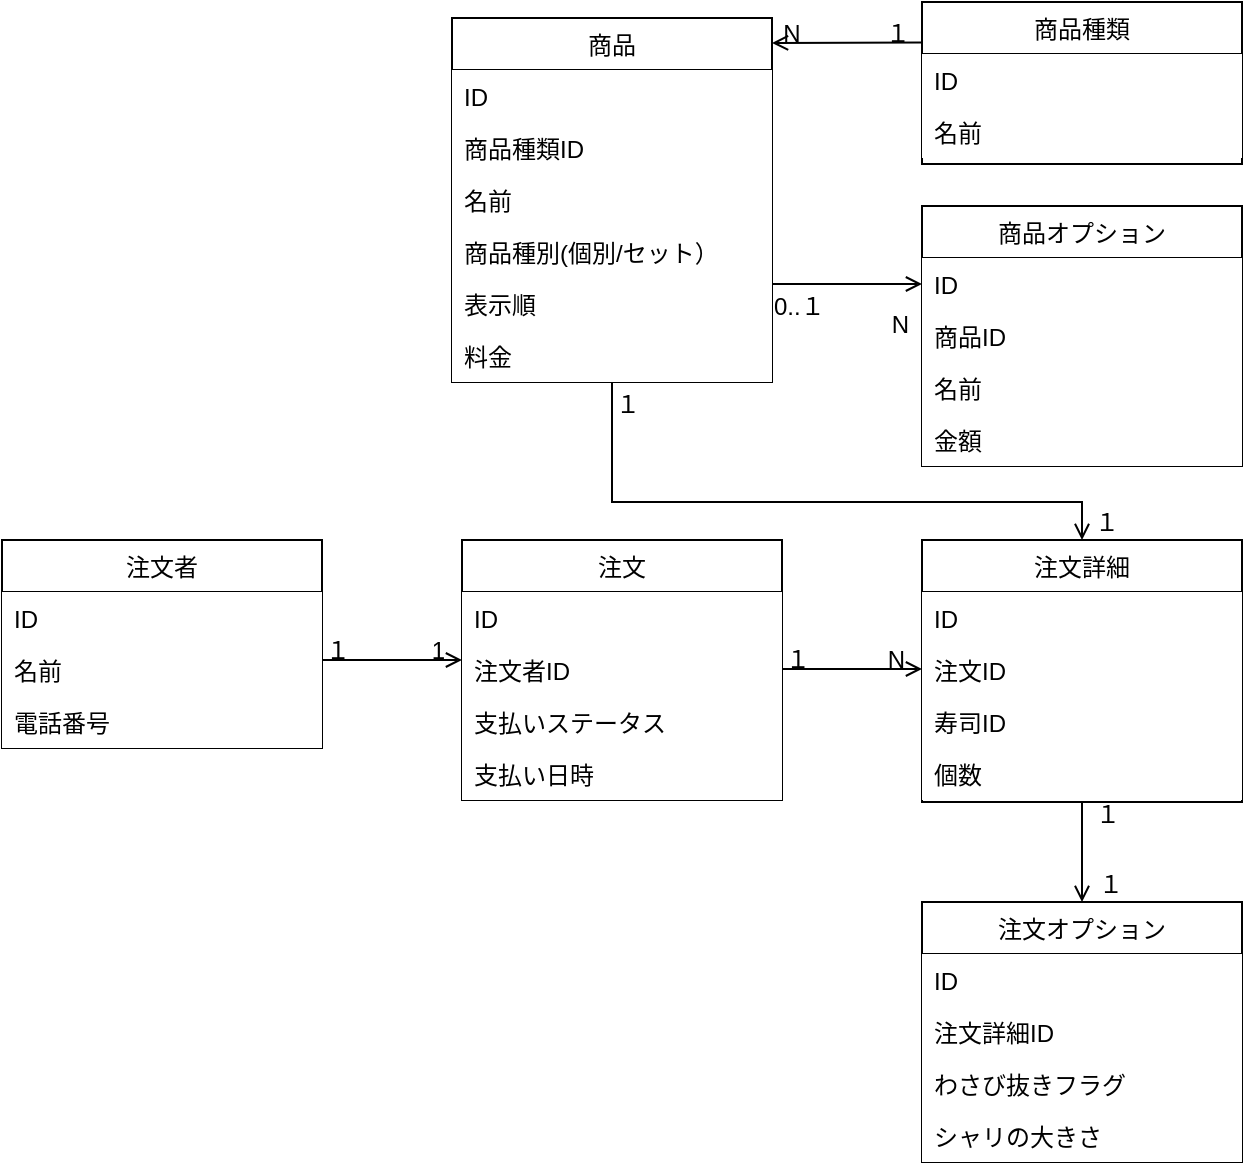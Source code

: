 <mxfile version="15.7.3" type="device"><diagram id="C5RBs43oDa-KdzZeNtuy" name="Page-1"><mxGraphModel dx="1186" dy="614" grid="1" gridSize="10" guides="1" tooltips="1" connect="1" arrows="1" fold="1" page="1" pageScale="1" pageWidth="827" pageHeight="1169" math="0" shadow="0"><root><mxCell id="WIyWlLk6GJQsqaUBKTNV-0"/><mxCell id="WIyWlLk6GJQsqaUBKTNV-1" parent="WIyWlLk6GJQsqaUBKTNV-0"/><mxCell id="zkfFHV4jXpPFQw0GAbJ--13" value="注文" style="swimlane;fontStyle=0;align=center;verticalAlign=top;childLayout=stackLayout;horizontal=1;startSize=26;horizontalStack=0;resizeParent=1;resizeLast=0;collapsible=1;marginBottom=0;rounded=0;shadow=0;strokeWidth=1;" parent="WIyWlLk6GJQsqaUBKTNV-1" vertex="1"><mxGeometry x="235" y="429" width="160" height="130" as="geometry"><mxRectangle x="340" y="380" width="170" height="26" as="alternateBounds"/></mxGeometry></mxCell><mxCell id="zkfFHV4jXpPFQw0GAbJ--14" value="ID&#10;" style="text;align=left;verticalAlign=top;spacingLeft=4;spacingRight=4;overflow=hidden;rotatable=0;points=[[0,0.5],[1,0.5]];portConstraint=eastwest;fillColor=default;" parent="zkfFHV4jXpPFQw0GAbJ--13" vertex="1"><mxGeometry y="26" width="160" height="26" as="geometry"/></mxCell><mxCell id="SkkedGWnrhFnwaCjUDxO-12" value="注文者ID&#10;" style="text;align=left;verticalAlign=top;spacingLeft=4;spacingRight=4;overflow=hidden;rotatable=0;points=[[0,0.5],[1,0.5]];portConstraint=eastwest;fillColor=default;" vertex="1" parent="zkfFHV4jXpPFQw0GAbJ--13"><mxGeometry y="52" width="160" height="26" as="geometry"/></mxCell><mxCell id="SkkedGWnrhFnwaCjUDxO-13" value="支払いステータス&#10;" style="text;align=left;verticalAlign=top;spacingLeft=4;spacingRight=4;overflow=hidden;rotatable=0;points=[[0,0.5],[1,0.5]];portConstraint=eastwest;fillColor=default;" vertex="1" parent="zkfFHV4jXpPFQw0GAbJ--13"><mxGeometry y="78" width="160" height="26" as="geometry"/></mxCell><mxCell id="SkkedGWnrhFnwaCjUDxO-14" value="支払い日時&#10;" style="text;align=left;verticalAlign=top;spacingLeft=4;spacingRight=4;overflow=hidden;rotatable=0;points=[[0,0.5],[1,0.5]];portConstraint=eastwest;fillColor=default;" vertex="1" parent="zkfFHV4jXpPFQw0GAbJ--13"><mxGeometry y="104" width="160" height="26" as="geometry"/></mxCell><mxCell id="zkfFHV4jXpPFQw0GAbJ--17" value="商品" style="swimlane;fontStyle=0;align=center;verticalAlign=top;childLayout=stackLayout;horizontal=1;startSize=26;horizontalStack=0;resizeParent=1;resizeLast=0;collapsible=1;marginBottom=0;rounded=0;shadow=0;strokeWidth=1;" parent="WIyWlLk6GJQsqaUBKTNV-1" vertex="1"><mxGeometry x="230" y="168" width="160" height="182" as="geometry"><mxRectangle x="550" y="140" width="160" height="26" as="alternateBounds"/></mxGeometry></mxCell><mxCell id="zkfFHV4jXpPFQw0GAbJ--18" value="ID&#10;" style="text;align=left;verticalAlign=top;spacingLeft=4;spacingRight=4;overflow=hidden;rotatable=0;points=[[0,0.5],[1,0.5]];portConstraint=eastwest;fillColor=default;" parent="zkfFHV4jXpPFQw0GAbJ--17" vertex="1"><mxGeometry y="26" width="160" height="26" as="geometry"/></mxCell><mxCell id="SkkedGWnrhFnwaCjUDxO-2" value="商品種類ID&#10;" style="text;align=left;verticalAlign=top;spacingLeft=4;spacingRight=4;overflow=hidden;rotatable=0;points=[[0,0.5],[1,0.5]];portConstraint=eastwest;fillColor=default;" vertex="1" parent="zkfFHV4jXpPFQw0GAbJ--17"><mxGeometry y="52" width="160" height="26" as="geometry"/></mxCell><mxCell id="zkfFHV4jXpPFQw0GAbJ--19" value="名前" style="text;align=left;verticalAlign=top;spacingLeft=4;spacingRight=4;overflow=hidden;rotatable=0;points=[[0,0.5],[1,0.5]];portConstraint=eastwest;rounded=0;shadow=0;html=0;fillColor=default;" parent="zkfFHV4jXpPFQw0GAbJ--17" vertex="1"><mxGeometry y="78" width="160" height="26" as="geometry"/></mxCell><mxCell id="SkkedGWnrhFnwaCjUDxO-58" value="商品種別(個別/セット）" style="text;align=left;verticalAlign=top;spacingLeft=4;spacingRight=4;overflow=hidden;rotatable=0;points=[[0,0.5],[1,0.5]];portConstraint=eastwest;rounded=0;shadow=0;html=0;fillColor=default;" vertex="1" parent="zkfFHV4jXpPFQw0GAbJ--17"><mxGeometry y="104" width="160" height="26" as="geometry"/></mxCell><mxCell id="zkfFHV4jXpPFQw0GAbJ--20" value="表示順" style="text;align=left;verticalAlign=top;spacingLeft=4;spacingRight=4;overflow=hidden;rotatable=0;points=[[0,0.5],[1,0.5]];portConstraint=eastwest;rounded=0;shadow=0;html=0;fillColor=default;" parent="zkfFHV4jXpPFQw0GAbJ--17" vertex="1"><mxGeometry y="130" width="160" height="26" as="geometry"/></mxCell><mxCell id="zkfFHV4jXpPFQw0GAbJ--22" value="料金" style="text;align=left;verticalAlign=top;spacingLeft=4;spacingRight=4;overflow=hidden;rotatable=0;points=[[0,0.5],[1,0.5]];portConstraint=eastwest;rounded=0;shadow=0;html=0;fillColor=default;" parent="zkfFHV4jXpPFQw0GAbJ--17" vertex="1"><mxGeometry y="156" width="160" height="26" as="geometry"/></mxCell><mxCell id="SkkedGWnrhFnwaCjUDxO-3" value="商品種類" style="swimlane;fontStyle=0;align=center;verticalAlign=top;childLayout=stackLayout;horizontal=1;startSize=26;horizontalStack=0;resizeParent=1;resizeLast=0;collapsible=1;marginBottom=0;rounded=0;shadow=0;strokeWidth=1;fillColor=default;" vertex="1" parent="WIyWlLk6GJQsqaUBKTNV-1"><mxGeometry x="465" y="160" width="160" height="81" as="geometry"><mxRectangle x="340" y="380" width="170" height="26" as="alternateBounds"/></mxGeometry></mxCell><mxCell id="SkkedGWnrhFnwaCjUDxO-4" value="ID" style="text;align=left;verticalAlign=top;spacingLeft=4;spacingRight=4;overflow=hidden;rotatable=0;points=[[0,0.5],[1,0.5]];portConstraint=eastwest;fillColor=default;" vertex="1" parent="SkkedGWnrhFnwaCjUDxO-3"><mxGeometry y="26" width="160" height="26" as="geometry"/></mxCell><mxCell id="SkkedGWnrhFnwaCjUDxO-6" value="名前" style="text;align=left;verticalAlign=top;spacingLeft=4;spacingRight=4;overflow=hidden;rotatable=0;points=[[0,0.5],[1,0.5]];portConstraint=eastwest;fillColor=default;" vertex="1" parent="SkkedGWnrhFnwaCjUDxO-3"><mxGeometry y="52" width="160" height="26" as="geometry"/></mxCell><mxCell id="SkkedGWnrhFnwaCjUDxO-7" value="商品オプション" style="swimlane;fontStyle=0;align=center;verticalAlign=top;childLayout=stackLayout;horizontal=1;startSize=26;horizontalStack=0;resizeParent=1;resizeLast=0;collapsible=1;marginBottom=0;rounded=0;shadow=0;strokeWidth=1;" vertex="1" parent="WIyWlLk6GJQsqaUBKTNV-1"><mxGeometry x="465" y="262" width="160" height="130" as="geometry"><mxRectangle x="340" y="380" width="170" height="26" as="alternateBounds"/></mxGeometry></mxCell><mxCell id="SkkedGWnrhFnwaCjUDxO-8" value="ID" style="text;align=left;verticalAlign=top;spacingLeft=4;spacingRight=4;overflow=hidden;rotatable=0;points=[[0,0.5],[1,0.5]];portConstraint=eastwest;fillColor=default;" vertex="1" parent="SkkedGWnrhFnwaCjUDxO-7"><mxGeometry y="26" width="160" height="26" as="geometry"/></mxCell><mxCell id="SkkedGWnrhFnwaCjUDxO-11" value="商品ID" style="text;align=left;verticalAlign=top;spacingLeft=4;spacingRight=4;overflow=hidden;rotatable=0;points=[[0,0.5],[1,0.5]];portConstraint=eastwest;fillColor=default;" vertex="1" parent="SkkedGWnrhFnwaCjUDxO-7"><mxGeometry y="52" width="160" height="26" as="geometry"/></mxCell><mxCell id="SkkedGWnrhFnwaCjUDxO-9" value="名前" style="text;align=left;verticalAlign=top;spacingLeft=4;spacingRight=4;overflow=hidden;rotatable=0;points=[[0,0.5],[1,0.5]];portConstraint=eastwest;fillColor=default;" vertex="1" parent="SkkedGWnrhFnwaCjUDxO-7"><mxGeometry y="78" width="160" height="26" as="geometry"/></mxCell><mxCell id="SkkedGWnrhFnwaCjUDxO-10" value="金額" style="text;align=left;verticalAlign=top;spacingLeft=4;spacingRight=4;overflow=hidden;rotatable=0;points=[[0,0.5],[1,0.5]];portConstraint=eastwest;fillColor=default;" vertex="1" parent="SkkedGWnrhFnwaCjUDxO-7"><mxGeometry y="104" width="160" height="26" as="geometry"/></mxCell><mxCell id="SkkedGWnrhFnwaCjUDxO-15" value="注文詳細" style="swimlane;fontStyle=0;align=center;verticalAlign=top;childLayout=stackLayout;horizontal=1;startSize=26;horizontalStack=0;resizeParent=1;resizeLast=0;collapsible=1;marginBottom=0;rounded=0;shadow=0;strokeWidth=1;" vertex="1" parent="WIyWlLk6GJQsqaUBKTNV-1"><mxGeometry x="465" y="429" width="160" height="131" as="geometry"><mxRectangle x="340" y="380" width="170" height="26" as="alternateBounds"/></mxGeometry></mxCell><mxCell id="SkkedGWnrhFnwaCjUDxO-16" value="ID&#10;" style="text;align=left;verticalAlign=top;spacingLeft=4;spacingRight=4;overflow=hidden;rotatable=0;points=[[0,0.5],[1,0.5]];portConstraint=eastwest;fillColor=default;" vertex="1" parent="SkkedGWnrhFnwaCjUDxO-15"><mxGeometry y="26" width="160" height="26" as="geometry"/></mxCell><mxCell id="SkkedGWnrhFnwaCjUDxO-17" value="注文ID&#10;" style="text;align=left;verticalAlign=top;spacingLeft=4;spacingRight=4;overflow=hidden;rotatable=0;points=[[0,0.5],[1,0.5]];portConstraint=eastwest;fillColor=default;" vertex="1" parent="SkkedGWnrhFnwaCjUDxO-15"><mxGeometry y="52" width="160" height="26" as="geometry"/></mxCell><mxCell id="SkkedGWnrhFnwaCjUDxO-18" value="寿司ID&#10;" style="text;align=left;verticalAlign=top;spacingLeft=4;spacingRight=4;overflow=hidden;rotatable=0;points=[[0,0.5],[1,0.5]];portConstraint=eastwest;fillColor=default;" vertex="1" parent="SkkedGWnrhFnwaCjUDxO-15"><mxGeometry y="78" width="160" height="26" as="geometry"/></mxCell><mxCell id="SkkedGWnrhFnwaCjUDxO-20" value="個数&#10;" style="text;align=left;verticalAlign=top;spacingLeft=4;spacingRight=4;overflow=hidden;rotatable=0;points=[[0,0.5],[1,0.5]];portConstraint=eastwest;fillColor=default;" vertex="1" parent="SkkedGWnrhFnwaCjUDxO-15"><mxGeometry y="104" width="160" height="26" as="geometry"/></mxCell><mxCell id="SkkedGWnrhFnwaCjUDxO-21" value="注文者" style="swimlane;fontStyle=0;align=center;verticalAlign=top;childLayout=stackLayout;horizontal=1;startSize=26;horizontalStack=0;resizeParent=1;resizeLast=0;collapsible=1;marginBottom=0;rounded=0;shadow=0;strokeWidth=1;" vertex="1" parent="WIyWlLk6GJQsqaUBKTNV-1"><mxGeometry x="5" y="429" width="160" height="104" as="geometry"><mxRectangle x="340" y="380" width="170" height="26" as="alternateBounds"/></mxGeometry></mxCell><mxCell id="SkkedGWnrhFnwaCjUDxO-22" value="ID&#10;" style="text;align=left;verticalAlign=top;spacingLeft=4;spacingRight=4;overflow=hidden;rotatable=0;points=[[0,0.5],[1,0.5]];portConstraint=eastwest;fillColor=default;" vertex="1" parent="SkkedGWnrhFnwaCjUDxO-21"><mxGeometry y="26" width="160" height="26" as="geometry"/></mxCell><mxCell id="SkkedGWnrhFnwaCjUDxO-23" value="名前&#10;" style="text;align=left;verticalAlign=top;spacingLeft=4;spacingRight=4;overflow=hidden;rotatable=0;points=[[0,0.5],[1,0.5]];portConstraint=eastwest;fillColor=default;" vertex="1" parent="SkkedGWnrhFnwaCjUDxO-21"><mxGeometry y="52" width="160" height="26" as="geometry"/></mxCell><mxCell id="SkkedGWnrhFnwaCjUDxO-24" value="電話番号&#10;" style="text;align=left;verticalAlign=top;spacingLeft=4;spacingRight=4;overflow=hidden;rotatable=0;points=[[0,0.5],[1,0.5]];portConstraint=eastwest;fillColor=default;" vertex="1" parent="SkkedGWnrhFnwaCjUDxO-21"><mxGeometry y="78" width="160" height="26" as="geometry"/></mxCell><mxCell id="SkkedGWnrhFnwaCjUDxO-26" value="" style="endArrow=open;shadow=0;strokeWidth=1;rounded=0;endFill=1;edgeStyle=elbowEdgeStyle;elbow=vertical;" edge="1" parent="WIyWlLk6GJQsqaUBKTNV-1"><mxGeometry x="0.5" y="41" relative="1" as="geometry"><mxPoint x="165" y="489" as="sourcePoint"/><mxPoint x="235" y="489" as="targetPoint"/><mxPoint x="-40" y="32" as="offset"/></mxGeometry></mxCell><mxCell id="SkkedGWnrhFnwaCjUDxO-27" value="１" style="resizable=0;align=left;verticalAlign=bottom;labelBackgroundColor=none;fontSize=12;" connectable="0" vertex="1" parent="SkkedGWnrhFnwaCjUDxO-26"><mxGeometry x="-1" relative="1" as="geometry"><mxPoint y="4" as="offset"/></mxGeometry></mxCell><mxCell id="SkkedGWnrhFnwaCjUDxO-28" value="1" style="resizable=0;align=right;verticalAlign=bottom;labelBackgroundColor=none;fontSize=12;" connectable="0" vertex="1" parent="SkkedGWnrhFnwaCjUDxO-26"><mxGeometry x="1" relative="1" as="geometry"><mxPoint x="-7" y="4" as="offset"/></mxGeometry></mxCell><mxCell id="SkkedGWnrhFnwaCjUDxO-30" value="" style="endArrow=open;shadow=0;strokeWidth=1;rounded=0;endFill=1;edgeStyle=elbowEdgeStyle;elbow=vertical;" edge="1" parent="WIyWlLk6GJQsqaUBKTNV-1"><mxGeometry x="0.5" y="41" relative="1" as="geometry"><mxPoint x="395" y="493.5" as="sourcePoint"/><mxPoint x="465" y="493.5" as="targetPoint"/><mxPoint x="-40" y="32" as="offset"/></mxGeometry></mxCell><mxCell id="SkkedGWnrhFnwaCjUDxO-31" value="１" style="resizable=0;align=left;verticalAlign=bottom;labelBackgroundColor=none;fontSize=12;" connectable="0" vertex="1" parent="SkkedGWnrhFnwaCjUDxO-30"><mxGeometry x="-1" relative="1" as="geometry"><mxPoint y="4" as="offset"/></mxGeometry></mxCell><mxCell id="SkkedGWnrhFnwaCjUDxO-32" value="N" style="resizable=0;align=right;verticalAlign=bottom;labelBackgroundColor=none;fontSize=12;" connectable="0" vertex="1" parent="SkkedGWnrhFnwaCjUDxO-30"><mxGeometry x="1" relative="1" as="geometry"><mxPoint x="-7" y="4" as="offset"/></mxGeometry></mxCell><mxCell id="SkkedGWnrhFnwaCjUDxO-36" value="" style="endArrow=open;shadow=0;strokeWidth=1;rounded=0;endFill=1;edgeStyle=elbowEdgeStyle;elbow=vertical;exitX=0.5;exitY=1;exitDx=0;exitDy=0;" edge="1" parent="WIyWlLk6GJQsqaUBKTNV-1" source="zkfFHV4jXpPFQw0GAbJ--17"><mxGeometry x="0.5" y="41" relative="1" as="geometry"><mxPoint x="615" y="379" as="sourcePoint"/><mxPoint x="545" y="429" as="targetPoint"/><mxPoint x="-40" y="32" as="offset"/><Array as="points"><mxPoint x="430" y="410"/></Array></mxGeometry></mxCell><mxCell id="SkkedGWnrhFnwaCjUDxO-37" value="１" style="resizable=0;align=left;verticalAlign=bottom;labelBackgroundColor=none;fontSize=12;" connectable="0" vertex="1" parent="SkkedGWnrhFnwaCjUDxO-36"><mxGeometry x="-1" relative="1" as="geometry"><mxPoint y="20" as="offset"/></mxGeometry></mxCell><mxCell id="SkkedGWnrhFnwaCjUDxO-38" value="１" style="resizable=0;align=right;verticalAlign=bottom;labelBackgroundColor=none;fontSize=12;" connectable="0" vertex="1" parent="SkkedGWnrhFnwaCjUDxO-36"><mxGeometry x="1" relative="1" as="geometry"><mxPoint x="20" as="offset"/></mxGeometry></mxCell><mxCell id="SkkedGWnrhFnwaCjUDxO-39" value="" style="endArrow=open;shadow=0;strokeWidth=1;rounded=0;endFill=1;edgeStyle=elbowEdgeStyle;elbow=vertical;exitX=0;exitY=0.25;exitDx=0;exitDy=0;" edge="1" parent="WIyWlLk6GJQsqaUBKTNV-1" source="SkkedGWnrhFnwaCjUDxO-3" target="zkfFHV4jXpPFQw0GAbJ--17"><mxGeometry x="0.5" y="41" relative="1" as="geometry"><mxPoint x="645" y="269" as="sourcePoint"/><mxPoint x="630" y="160" as="targetPoint"/><mxPoint x="-40" y="32" as="offset"/></mxGeometry></mxCell><mxCell id="SkkedGWnrhFnwaCjUDxO-40" value="１" style="resizable=0;align=left;verticalAlign=bottom;labelBackgroundColor=none;fontSize=12;" connectable="0" vertex="1" parent="SkkedGWnrhFnwaCjUDxO-39"><mxGeometry x="-1" relative="1" as="geometry"><mxPoint x="-20" y="4" as="offset"/></mxGeometry></mxCell><mxCell id="SkkedGWnrhFnwaCjUDxO-41" value="N" style="resizable=0;align=right;verticalAlign=bottom;labelBackgroundColor=none;fontSize=12;" connectable="0" vertex="1" parent="SkkedGWnrhFnwaCjUDxO-39"><mxGeometry x="1" relative="1" as="geometry"><mxPoint x="16" y="4" as="offset"/></mxGeometry></mxCell><mxCell id="SkkedGWnrhFnwaCjUDxO-42" value="" style="endArrow=open;shadow=0;strokeWidth=1;rounded=0;endFill=1;edgeStyle=elbowEdgeStyle;elbow=vertical;entryX=0;entryY=0.5;entryDx=0;entryDy=0;" edge="1" parent="WIyWlLk6GJQsqaUBKTNV-1" target="SkkedGWnrhFnwaCjUDxO-8"><mxGeometry x="0.5" y="41" relative="1" as="geometry"><mxPoint x="390" y="301" as="sourcePoint"/><mxPoint x="460" y="285" as="targetPoint"/><mxPoint x="-40" y="32" as="offset"/><Array as="points"><mxPoint x="430" y="301"/></Array></mxGeometry></mxCell><mxCell id="SkkedGWnrhFnwaCjUDxO-43" value="0..１" style="resizable=0;align=left;verticalAlign=bottom;labelBackgroundColor=none;fontSize=12;" connectable="0" vertex="1" parent="SkkedGWnrhFnwaCjUDxO-42"><mxGeometry x="-1" relative="1" as="geometry"><mxPoint x="-1" y="20" as="offset"/></mxGeometry></mxCell><mxCell id="SkkedGWnrhFnwaCjUDxO-44" value="N" style="resizable=0;align=right;verticalAlign=bottom;labelBackgroundColor=none;fontSize=12;" connectable="0" vertex="1" parent="SkkedGWnrhFnwaCjUDxO-42"><mxGeometry x="1" relative="1" as="geometry"><mxPoint x="-5" y="29" as="offset"/></mxGeometry></mxCell><mxCell id="SkkedGWnrhFnwaCjUDxO-47" value="注文オプション" style="swimlane;fontStyle=0;align=center;verticalAlign=top;childLayout=stackLayout;horizontal=1;startSize=26;horizontalStack=0;resizeParent=1;resizeLast=0;collapsible=1;marginBottom=0;rounded=0;shadow=0;strokeWidth=1;" vertex="1" parent="WIyWlLk6GJQsqaUBKTNV-1"><mxGeometry x="465" y="610" width="160" height="130" as="geometry"><mxRectangle x="550" y="140" width="160" height="26" as="alternateBounds"/></mxGeometry></mxCell><mxCell id="SkkedGWnrhFnwaCjUDxO-48" value="ID&#10;" style="text;align=left;verticalAlign=top;spacingLeft=4;spacingRight=4;overflow=hidden;rotatable=0;points=[[0,0.5],[1,0.5]];portConstraint=eastwest;fillColor=default;" vertex="1" parent="SkkedGWnrhFnwaCjUDxO-47"><mxGeometry y="26" width="160" height="26" as="geometry"/></mxCell><mxCell id="SkkedGWnrhFnwaCjUDxO-49" value="注文詳細ID&#10;" style="text;align=left;verticalAlign=top;spacingLeft=4;spacingRight=4;overflow=hidden;rotatable=0;points=[[0,0.5],[1,0.5]];portConstraint=eastwest;fillColor=default;" vertex="1" parent="SkkedGWnrhFnwaCjUDxO-47"><mxGeometry y="52" width="160" height="26" as="geometry"/></mxCell><mxCell id="SkkedGWnrhFnwaCjUDxO-50" value="わさび抜きフラグ" style="text;align=left;verticalAlign=top;spacingLeft=4;spacingRight=4;overflow=hidden;rotatable=0;points=[[0,0.5],[1,0.5]];portConstraint=eastwest;rounded=0;shadow=0;html=0;fillColor=default;" vertex="1" parent="SkkedGWnrhFnwaCjUDxO-47"><mxGeometry y="78" width="160" height="26" as="geometry"/></mxCell><mxCell id="SkkedGWnrhFnwaCjUDxO-51" value="シャリの大きさ" style="text;align=left;verticalAlign=top;spacingLeft=4;spacingRight=4;overflow=hidden;rotatable=0;points=[[0,0.5],[1,0.5]];portConstraint=eastwest;rounded=0;shadow=0;html=0;fillColor=default;" vertex="1" parent="SkkedGWnrhFnwaCjUDxO-47"><mxGeometry y="104" width="160" height="26" as="geometry"/></mxCell><mxCell id="SkkedGWnrhFnwaCjUDxO-54" value="" style="endArrow=open;shadow=0;strokeWidth=1;rounded=0;endFill=1;edgeStyle=elbowEdgeStyle;elbow=vertical;exitX=0.5;exitY=1;exitDx=0;exitDy=0;entryX=0.5;entryY=0;entryDx=0;entryDy=0;" edge="1" parent="WIyWlLk6GJQsqaUBKTNV-1" source="SkkedGWnrhFnwaCjUDxO-15" target="SkkedGWnrhFnwaCjUDxO-47"><mxGeometry x="0.5" y="41" relative="1" as="geometry"><mxPoint x="650" y="506.5" as="sourcePoint"/><mxPoint x="720" y="506.5" as="targetPoint"/><mxPoint x="-40" y="32" as="offset"/><Array as="points"><mxPoint x="560" y="600"/></Array></mxGeometry></mxCell><mxCell id="SkkedGWnrhFnwaCjUDxO-55" value="１" style="resizable=0;align=left;verticalAlign=bottom;labelBackgroundColor=none;fontSize=12;" connectable="0" vertex="1" parent="SkkedGWnrhFnwaCjUDxO-54"><mxGeometry x="-1" relative="1" as="geometry"><mxPoint x="5" y="15" as="offset"/></mxGeometry></mxCell><mxCell id="SkkedGWnrhFnwaCjUDxO-56" value="１" style="resizable=0;align=right;verticalAlign=bottom;labelBackgroundColor=none;fontSize=12;" connectable="0" vertex="1" parent="SkkedGWnrhFnwaCjUDxO-54"><mxGeometry x="1" relative="1" as="geometry"><mxPoint x="22" as="offset"/></mxGeometry></mxCell></root></mxGraphModel></diagram></mxfile>